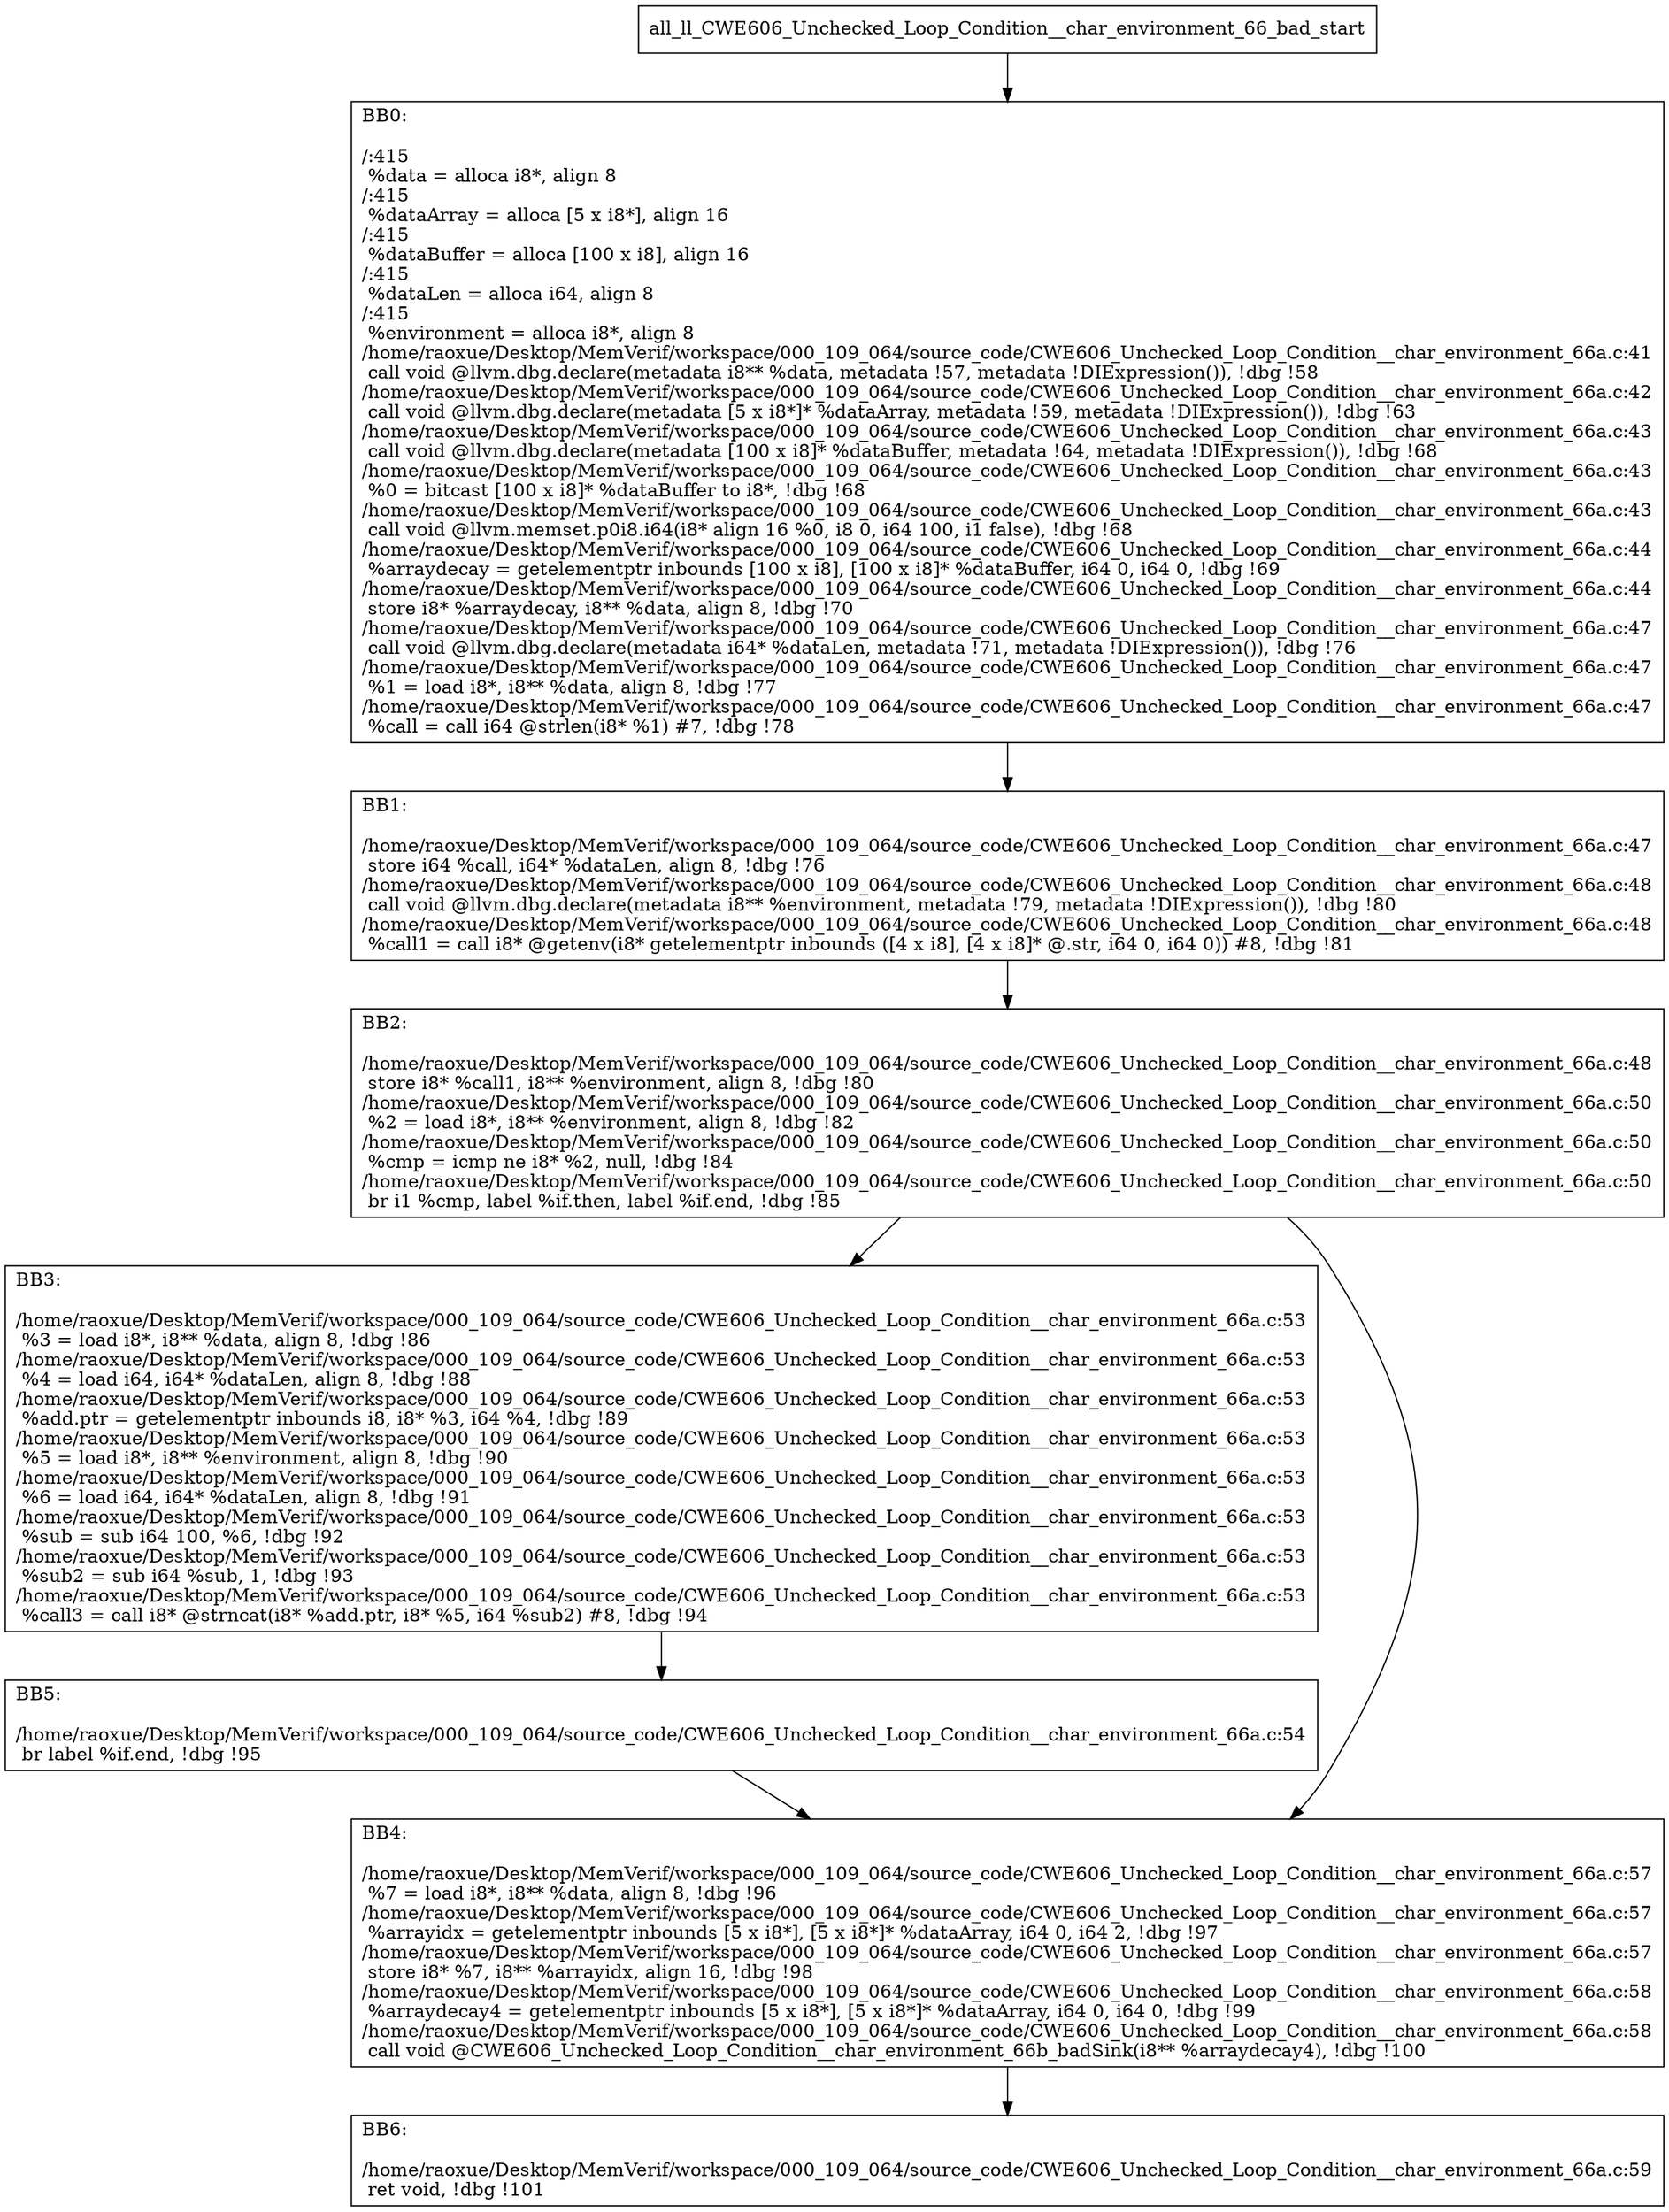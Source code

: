 digraph "CFG for'all_ll_CWE606_Unchecked_Loop_Condition__char_environment_66_bad' function" {
	BBall_ll_CWE606_Unchecked_Loop_Condition__char_environment_66_bad_start[shape=record,label="{all_ll_CWE606_Unchecked_Loop_Condition__char_environment_66_bad_start}"];
	BBall_ll_CWE606_Unchecked_Loop_Condition__char_environment_66_bad_start-> all_ll_CWE606_Unchecked_Loop_Condition__char_environment_66_badBB0;
	all_ll_CWE606_Unchecked_Loop_Condition__char_environment_66_badBB0 [shape=record, label="{BB0:\l\l/:415\l
  %data = alloca i8*, align 8\l
/:415\l
  %dataArray = alloca [5 x i8*], align 16\l
/:415\l
  %dataBuffer = alloca [100 x i8], align 16\l
/:415\l
  %dataLen = alloca i64, align 8\l
/:415\l
  %environment = alloca i8*, align 8\l
/home/raoxue/Desktop/MemVerif/workspace/000_109_064/source_code/CWE606_Unchecked_Loop_Condition__char_environment_66a.c:41\l
  call void @llvm.dbg.declare(metadata i8** %data, metadata !57, metadata !DIExpression()), !dbg !58\l
/home/raoxue/Desktop/MemVerif/workspace/000_109_064/source_code/CWE606_Unchecked_Loop_Condition__char_environment_66a.c:42\l
  call void @llvm.dbg.declare(metadata [5 x i8*]* %dataArray, metadata !59, metadata !DIExpression()), !dbg !63\l
/home/raoxue/Desktop/MemVerif/workspace/000_109_064/source_code/CWE606_Unchecked_Loop_Condition__char_environment_66a.c:43\l
  call void @llvm.dbg.declare(metadata [100 x i8]* %dataBuffer, metadata !64, metadata !DIExpression()), !dbg !68\l
/home/raoxue/Desktop/MemVerif/workspace/000_109_064/source_code/CWE606_Unchecked_Loop_Condition__char_environment_66a.c:43\l
  %0 = bitcast [100 x i8]* %dataBuffer to i8*, !dbg !68\l
/home/raoxue/Desktop/MemVerif/workspace/000_109_064/source_code/CWE606_Unchecked_Loop_Condition__char_environment_66a.c:43\l
  call void @llvm.memset.p0i8.i64(i8* align 16 %0, i8 0, i64 100, i1 false), !dbg !68\l
/home/raoxue/Desktop/MemVerif/workspace/000_109_064/source_code/CWE606_Unchecked_Loop_Condition__char_environment_66a.c:44\l
  %arraydecay = getelementptr inbounds [100 x i8], [100 x i8]* %dataBuffer, i64 0, i64 0, !dbg !69\l
/home/raoxue/Desktop/MemVerif/workspace/000_109_064/source_code/CWE606_Unchecked_Loop_Condition__char_environment_66a.c:44\l
  store i8* %arraydecay, i8** %data, align 8, !dbg !70\l
/home/raoxue/Desktop/MemVerif/workspace/000_109_064/source_code/CWE606_Unchecked_Loop_Condition__char_environment_66a.c:47\l
  call void @llvm.dbg.declare(metadata i64* %dataLen, metadata !71, metadata !DIExpression()), !dbg !76\l
/home/raoxue/Desktop/MemVerif/workspace/000_109_064/source_code/CWE606_Unchecked_Loop_Condition__char_environment_66a.c:47\l
  %1 = load i8*, i8** %data, align 8, !dbg !77\l
/home/raoxue/Desktop/MemVerif/workspace/000_109_064/source_code/CWE606_Unchecked_Loop_Condition__char_environment_66a.c:47\l
  %call = call i64 @strlen(i8* %1) #7, !dbg !78\l
}"];
	all_ll_CWE606_Unchecked_Loop_Condition__char_environment_66_badBB0-> all_ll_CWE606_Unchecked_Loop_Condition__char_environment_66_badBB1;
	all_ll_CWE606_Unchecked_Loop_Condition__char_environment_66_badBB1 [shape=record, label="{BB1:\l\l/home/raoxue/Desktop/MemVerif/workspace/000_109_064/source_code/CWE606_Unchecked_Loop_Condition__char_environment_66a.c:47\l
  store i64 %call, i64* %dataLen, align 8, !dbg !76\l
/home/raoxue/Desktop/MemVerif/workspace/000_109_064/source_code/CWE606_Unchecked_Loop_Condition__char_environment_66a.c:48\l
  call void @llvm.dbg.declare(metadata i8** %environment, metadata !79, metadata !DIExpression()), !dbg !80\l
/home/raoxue/Desktop/MemVerif/workspace/000_109_064/source_code/CWE606_Unchecked_Loop_Condition__char_environment_66a.c:48\l
  %call1 = call i8* @getenv(i8* getelementptr inbounds ([4 x i8], [4 x i8]* @.str, i64 0, i64 0)) #8, !dbg !81\l
}"];
	all_ll_CWE606_Unchecked_Loop_Condition__char_environment_66_badBB1-> all_ll_CWE606_Unchecked_Loop_Condition__char_environment_66_badBB2;
	all_ll_CWE606_Unchecked_Loop_Condition__char_environment_66_badBB2 [shape=record, label="{BB2:\l\l/home/raoxue/Desktop/MemVerif/workspace/000_109_064/source_code/CWE606_Unchecked_Loop_Condition__char_environment_66a.c:48\l
  store i8* %call1, i8** %environment, align 8, !dbg !80\l
/home/raoxue/Desktop/MemVerif/workspace/000_109_064/source_code/CWE606_Unchecked_Loop_Condition__char_environment_66a.c:50\l
  %2 = load i8*, i8** %environment, align 8, !dbg !82\l
/home/raoxue/Desktop/MemVerif/workspace/000_109_064/source_code/CWE606_Unchecked_Loop_Condition__char_environment_66a.c:50\l
  %cmp = icmp ne i8* %2, null, !dbg !84\l
/home/raoxue/Desktop/MemVerif/workspace/000_109_064/source_code/CWE606_Unchecked_Loop_Condition__char_environment_66a.c:50\l
  br i1 %cmp, label %if.then, label %if.end, !dbg !85\l
}"];
	all_ll_CWE606_Unchecked_Loop_Condition__char_environment_66_badBB2-> all_ll_CWE606_Unchecked_Loop_Condition__char_environment_66_badBB3;
	all_ll_CWE606_Unchecked_Loop_Condition__char_environment_66_badBB2-> all_ll_CWE606_Unchecked_Loop_Condition__char_environment_66_badBB4;
	all_ll_CWE606_Unchecked_Loop_Condition__char_environment_66_badBB3 [shape=record, label="{BB3:\l\l/home/raoxue/Desktop/MemVerif/workspace/000_109_064/source_code/CWE606_Unchecked_Loop_Condition__char_environment_66a.c:53\l
  %3 = load i8*, i8** %data, align 8, !dbg !86\l
/home/raoxue/Desktop/MemVerif/workspace/000_109_064/source_code/CWE606_Unchecked_Loop_Condition__char_environment_66a.c:53\l
  %4 = load i64, i64* %dataLen, align 8, !dbg !88\l
/home/raoxue/Desktop/MemVerif/workspace/000_109_064/source_code/CWE606_Unchecked_Loop_Condition__char_environment_66a.c:53\l
  %add.ptr = getelementptr inbounds i8, i8* %3, i64 %4, !dbg !89\l
/home/raoxue/Desktop/MemVerif/workspace/000_109_064/source_code/CWE606_Unchecked_Loop_Condition__char_environment_66a.c:53\l
  %5 = load i8*, i8** %environment, align 8, !dbg !90\l
/home/raoxue/Desktop/MemVerif/workspace/000_109_064/source_code/CWE606_Unchecked_Loop_Condition__char_environment_66a.c:53\l
  %6 = load i64, i64* %dataLen, align 8, !dbg !91\l
/home/raoxue/Desktop/MemVerif/workspace/000_109_064/source_code/CWE606_Unchecked_Loop_Condition__char_environment_66a.c:53\l
  %sub = sub i64 100, %6, !dbg !92\l
/home/raoxue/Desktop/MemVerif/workspace/000_109_064/source_code/CWE606_Unchecked_Loop_Condition__char_environment_66a.c:53\l
  %sub2 = sub i64 %sub, 1, !dbg !93\l
/home/raoxue/Desktop/MemVerif/workspace/000_109_064/source_code/CWE606_Unchecked_Loop_Condition__char_environment_66a.c:53\l
  %call3 = call i8* @strncat(i8* %add.ptr, i8* %5, i64 %sub2) #8, !dbg !94\l
}"];
	all_ll_CWE606_Unchecked_Loop_Condition__char_environment_66_badBB3-> all_ll_CWE606_Unchecked_Loop_Condition__char_environment_66_badBB5;
	all_ll_CWE606_Unchecked_Loop_Condition__char_environment_66_badBB5 [shape=record, label="{BB5:\l\l/home/raoxue/Desktop/MemVerif/workspace/000_109_064/source_code/CWE606_Unchecked_Loop_Condition__char_environment_66a.c:54\l
  br label %if.end, !dbg !95\l
}"];
	all_ll_CWE606_Unchecked_Loop_Condition__char_environment_66_badBB5-> all_ll_CWE606_Unchecked_Loop_Condition__char_environment_66_badBB4;
	all_ll_CWE606_Unchecked_Loop_Condition__char_environment_66_badBB4 [shape=record, label="{BB4:\l\l/home/raoxue/Desktop/MemVerif/workspace/000_109_064/source_code/CWE606_Unchecked_Loop_Condition__char_environment_66a.c:57\l
  %7 = load i8*, i8** %data, align 8, !dbg !96\l
/home/raoxue/Desktop/MemVerif/workspace/000_109_064/source_code/CWE606_Unchecked_Loop_Condition__char_environment_66a.c:57\l
  %arrayidx = getelementptr inbounds [5 x i8*], [5 x i8*]* %dataArray, i64 0, i64 2, !dbg !97\l
/home/raoxue/Desktop/MemVerif/workspace/000_109_064/source_code/CWE606_Unchecked_Loop_Condition__char_environment_66a.c:57\l
  store i8* %7, i8** %arrayidx, align 16, !dbg !98\l
/home/raoxue/Desktop/MemVerif/workspace/000_109_064/source_code/CWE606_Unchecked_Loop_Condition__char_environment_66a.c:58\l
  %arraydecay4 = getelementptr inbounds [5 x i8*], [5 x i8*]* %dataArray, i64 0, i64 0, !dbg !99\l
/home/raoxue/Desktop/MemVerif/workspace/000_109_064/source_code/CWE606_Unchecked_Loop_Condition__char_environment_66a.c:58\l
  call void @CWE606_Unchecked_Loop_Condition__char_environment_66b_badSink(i8** %arraydecay4), !dbg !100\l
}"];
	all_ll_CWE606_Unchecked_Loop_Condition__char_environment_66_badBB4-> all_ll_CWE606_Unchecked_Loop_Condition__char_environment_66_badBB6;
	all_ll_CWE606_Unchecked_Loop_Condition__char_environment_66_badBB6 [shape=record, label="{BB6:\l\l/home/raoxue/Desktop/MemVerif/workspace/000_109_064/source_code/CWE606_Unchecked_Loop_Condition__char_environment_66a.c:59\l
  ret void, !dbg !101\l
}"];
}
